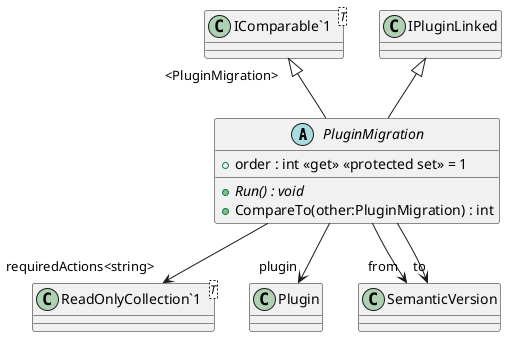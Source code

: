 @startuml
abstract class PluginMigration {
    + order : int <<get>> <<protected set>> = 1
    + {abstract} Run() : void
    + CompareTo(other:PluginMigration) : int
}
class "IComparable`1"<T> {
}
class "ReadOnlyCollection`1"<T> {
}
IPluginLinked <|-- PluginMigration
"IComparable`1" "<PluginMigration>" <|-- PluginMigration
PluginMigration --> "plugin" Plugin
PluginMigration --> "from" SemanticVersion
PluginMigration --> "to" SemanticVersion
PluginMigration --> "requiredActions<string>" "ReadOnlyCollection`1"
@enduml
